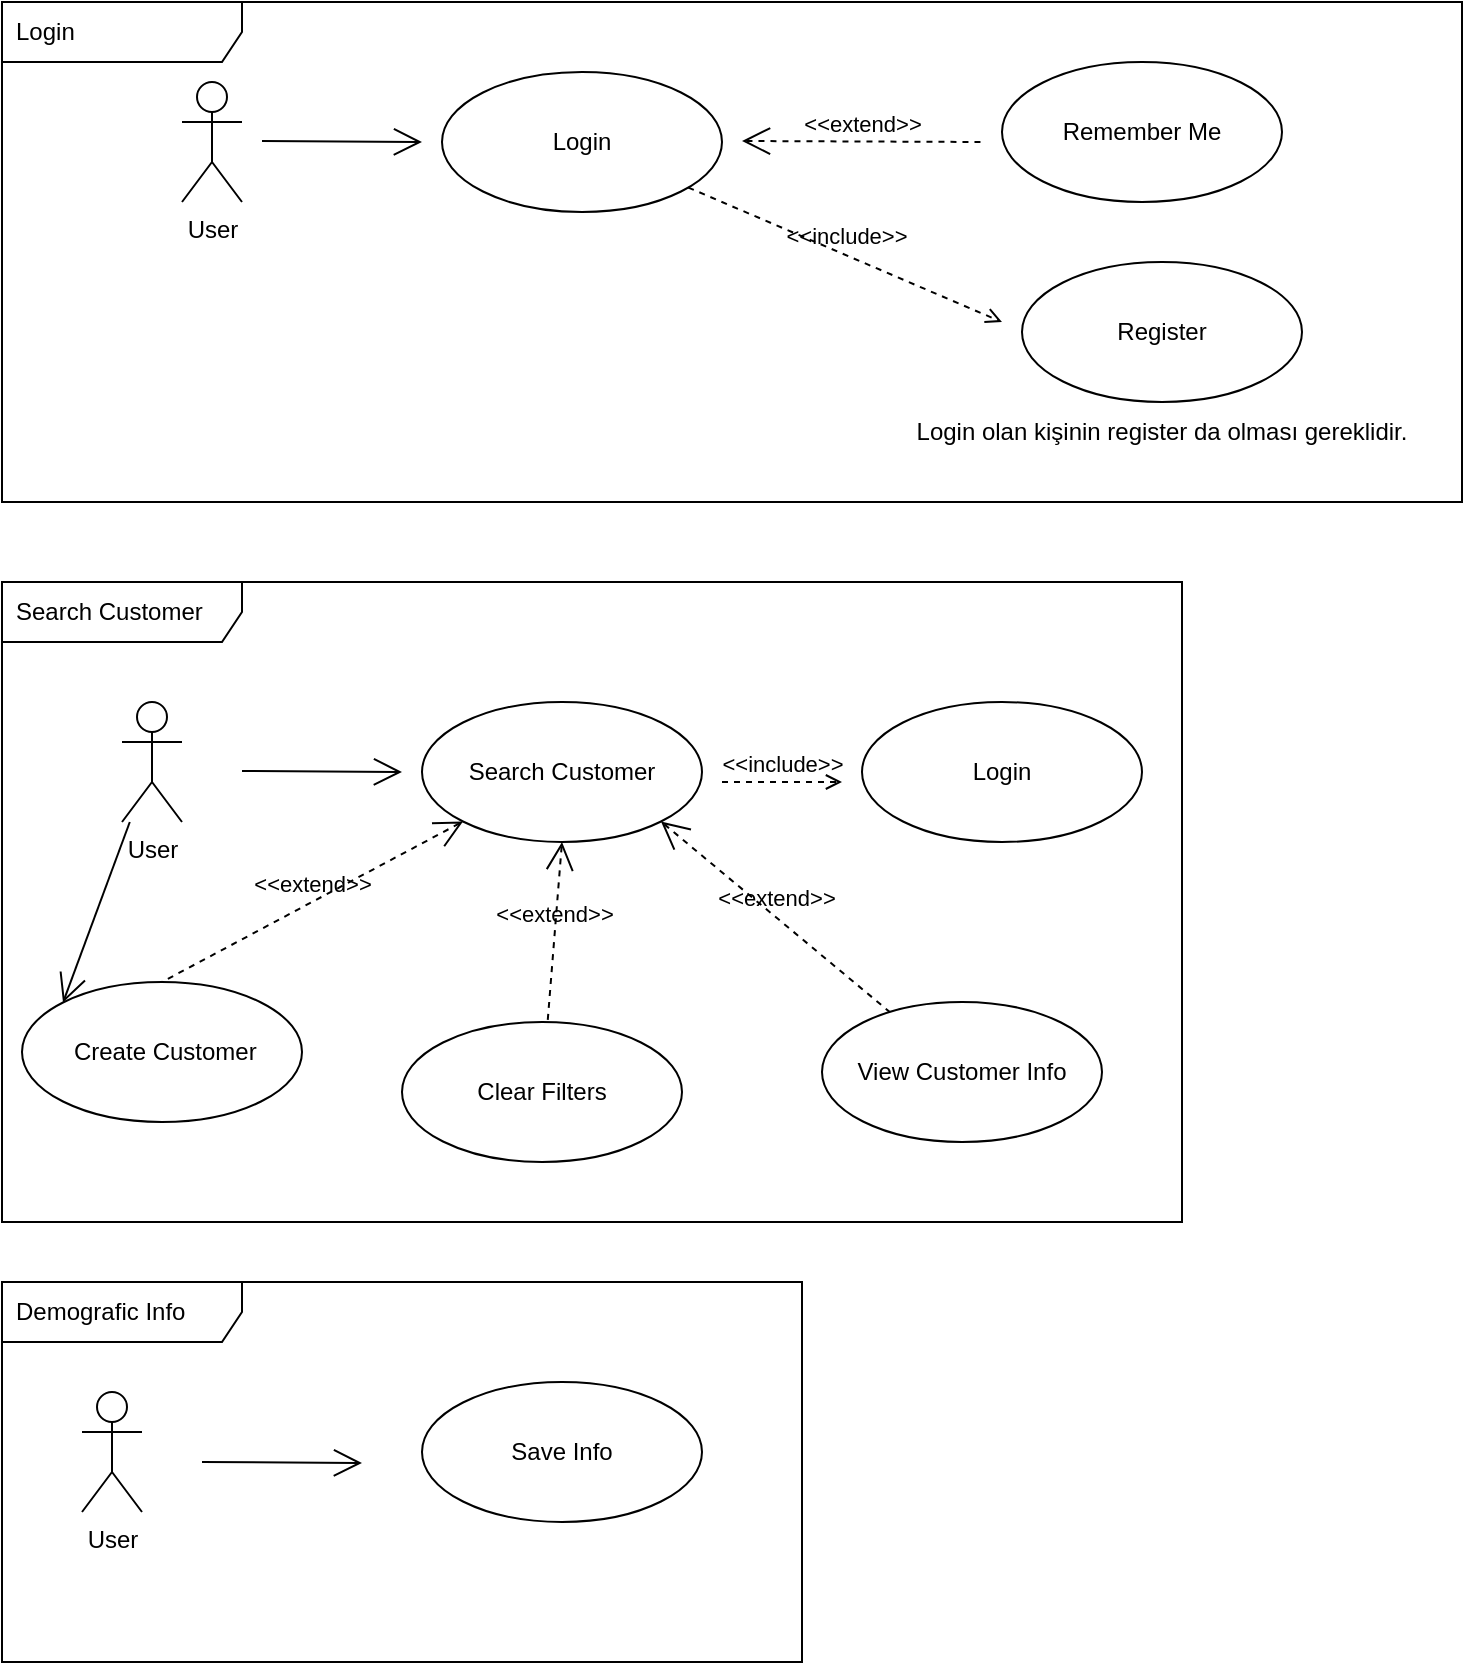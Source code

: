 <mxfile version="20.6.0" type="github">
  <diagram id="4XTUWVQLgmnkEs-PmV8G" name="Page-1">
    <mxGraphModel dx="1422" dy="762" grid="1" gridSize="10" guides="1" tooltips="1" connect="1" arrows="1" fold="1" page="1" pageScale="1" pageWidth="850" pageHeight="1100" math="0" shadow="0">
      <root>
        <mxCell id="0" />
        <mxCell id="1" parent="0" />
        <mxCell id="Qdgd8KZ7vwP6i4gmjzOv-12" value="Search Customer" style="shape=umlFrame;whiteSpace=wrap;html=1;width=120;height=30;boundedLbl=1;verticalAlign=middle;align=left;spacingLeft=5;" vertex="1" parent="1">
          <mxGeometry x="20" y="330" width="590" height="320" as="geometry" />
        </mxCell>
        <mxCell id="Qdgd8KZ7vwP6i4gmjzOv-1" value="Login" style="shape=umlFrame;whiteSpace=wrap;html=1;width=120;height=30;boundedLbl=1;verticalAlign=middle;align=left;spacingLeft=5;" vertex="1" parent="1">
          <mxGeometry x="20" y="40" width="730" height="250" as="geometry" />
        </mxCell>
        <mxCell id="Qdgd8KZ7vwP6i4gmjzOv-2" value="User" style="shape=umlActor;verticalLabelPosition=bottom;verticalAlign=top;html=1;" vertex="1" parent="1">
          <mxGeometry x="110" y="80" width="30" height="60" as="geometry" />
        </mxCell>
        <mxCell id="Qdgd8KZ7vwP6i4gmjzOv-5" value="Login" style="ellipse;whiteSpace=wrap;html=1;" vertex="1" parent="1">
          <mxGeometry x="240" y="75" width="140" height="70" as="geometry" />
        </mxCell>
        <mxCell id="Qdgd8KZ7vwP6i4gmjzOv-6" value="" style="endArrow=open;endFill=1;endSize=12;html=1;rounded=0;" edge="1" parent="1">
          <mxGeometry width="160" relative="1" as="geometry">
            <mxPoint x="150" y="109.5" as="sourcePoint" />
            <mxPoint x="230" y="110" as="targetPoint" />
          </mxGeometry>
        </mxCell>
        <mxCell id="Qdgd8KZ7vwP6i4gmjzOv-7" value="Remember Me" style="ellipse;whiteSpace=wrap;html=1;" vertex="1" parent="1">
          <mxGeometry x="520" y="70" width="140" height="70" as="geometry" />
        </mxCell>
        <mxCell id="Qdgd8KZ7vwP6i4gmjzOv-8" value="&amp;lt;&amp;lt;extend&amp;gt;&amp;gt;" style="edgeStyle=none;html=1;startArrow=open;endArrow=none;startSize=12;verticalAlign=bottom;dashed=1;labelBackgroundColor=none;rounded=0;" edge="1" parent="1">
          <mxGeometry width="160" relative="1" as="geometry">
            <mxPoint x="390" y="109.5" as="sourcePoint" />
            <mxPoint x="510" y="110" as="targetPoint" />
          </mxGeometry>
        </mxCell>
        <mxCell id="Qdgd8KZ7vwP6i4gmjzOv-9" value="Register" style="ellipse;whiteSpace=wrap;html=1;" vertex="1" parent="1">
          <mxGeometry x="530" y="170" width="140" height="70" as="geometry" />
        </mxCell>
        <mxCell id="Qdgd8KZ7vwP6i4gmjzOv-10" value="&amp;lt;&amp;lt;include&amp;gt;&amp;gt;" style="html=1;verticalAlign=bottom;labelBackgroundColor=none;endArrow=open;endFill=0;dashed=1;rounded=0;" edge="1" parent="1" source="Qdgd8KZ7vwP6i4gmjzOv-5">
          <mxGeometry width="160" relative="1" as="geometry">
            <mxPoint x="360" y="200" as="sourcePoint" />
            <mxPoint x="520" y="200" as="targetPoint" />
          </mxGeometry>
        </mxCell>
        <mxCell id="Qdgd8KZ7vwP6i4gmjzOv-11" value="Login olan kişinin register da olması gereklidir." style="text;html=1;strokeColor=none;fillColor=none;align=center;verticalAlign=middle;whiteSpace=wrap;rounded=0;" vertex="1" parent="1">
          <mxGeometry x="460" y="240" width="280" height="30" as="geometry" />
        </mxCell>
        <mxCell id="Qdgd8KZ7vwP6i4gmjzOv-13" value="User" style="shape=umlActor;verticalLabelPosition=bottom;verticalAlign=top;html=1;" vertex="1" parent="1">
          <mxGeometry x="80" y="390" width="30" height="60" as="geometry" />
        </mxCell>
        <mxCell id="Qdgd8KZ7vwP6i4gmjzOv-14" value="Search Customer" style="ellipse;whiteSpace=wrap;html=1;" vertex="1" parent="1">
          <mxGeometry x="230" y="390" width="140" height="70" as="geometry" />
        </mxCell>
        <mxCell id="Qdgd8KZ7vwP6i4gmjzOv-15" value="&amp;nbsp;Create Customer" style="ellipse;whiteSpace=wrap;html=1;" vertex="1" parent="1">
          <mxGeometry x="30" y="530" width="140" height="70" as="geometry" />
        </mxCell>
        <mxCell id="Qdgd8KZ7vwP6i4gmjzOv-16" value="" style="endArrow=open;endFill=1;endSize=12;html=1;rounded=0;" edge="1" parent="1">
          <mxGeometry width="160" relative="1" as="geometry">
            <mxPoint x="140" y="424.5" as="sourcePoint" />
            <mxPoint x="220" y="425" as="targetPoint" />
          </mxGeometry>
        </mxCell>
        <mxCell id="Qdgd8KZ7vwP6i4gmjzOv-20" value="&amp;lt;&amp;lt;extend&amp;gt;&amp;gt;" style="edgeStyle=none;html=1;startArrow=open;endArrow=none;startSize=12;verticalAlign=bottom;dashed=1;labelBackgroundColor=none;rounded=0;entryX=0.5;entryY=0;entryDx=0;entryDy=0;exitX=0;exitY=1;exitDx=0;exitDy=0;" edge="1" parent="1" source="Qdgd8KZ7vwP6i4gmjzOv-14" target="Qdgd8KZ7vwP6i4gmjzOv-15">
          <mxGeometry width="160" relative="1" as="geometry">
            <mxPoint x="305" y="470" as="sourcePoint" />
            <mxPoint x="425" y="470.5" as="targetPoint" />
          </mxGeometry>
        </mxCell>
        <mxCell id="Qdgd8KZ7vwP6i4gmjzOv-22" value="Demografic Info" style="shape=umlFrame;whiteSpace=wrap;html=1;width=120;height=30;boundedLbl=1;verticalAlign=middle;align=left;spacingLeft=5;" vertex="1" parent="1">
          <mxGeometry x="20" y="680" width="400" height="190" as="geometry" />
        </mxCell>
        <mxCell id="Qdgd8KZ7vwP6i4gmjzOv-23" value="User" style="shape=umlActor;verticalLabelPosition=bottom;verticalAlign=top;html=1;" vertex="1" parent="1">
          <mxGeometry x="60" y="735" width="30" height="60" as="geometry" />
        </mxCell>
        <mxCell id="Qdgd8KZ7vwP6i4gmjzOv-24" value="Save Info" style="ellipse;whiteSpace=wrap;html=1;" vertex="1" parent="1">
          <mxGeometry x="230" y="730" width="140" height="70" as="geometry" />
        </mxCell>
        <mxCell id="Qdgd8KZ7vwP6i4gmjzOv-25" value="" style="endArrow=open;endFill=1;endSize=12;html=1;rounded=0;" edge="1" parent="1">
          <mxGeometry width="160" relative="1" as="geometry">
            <mxPoint x="120" y="770" as="sourcePoint" />
            <mxPoint x="200" y="770.5" as="targetPoint" />
          </mxGeometry>
        </mxCell>
        <mxCell id="Qdgd8KZ7vwP6i4gmjzOv-27" value="Login" style="ellipse;whiteSpace=wrap;html=1;" vertex="1" parent="1">
          <mxGeometry x="450" y="390" width="140" height="70" as="geometry" />
        </mxCell>
        <mxCell id="Qdgd8KZ7vwP6i4gmjzOv-28" value="&amp;lt;&amp;lt;include&amp;gt;&amp;gt;" style="html=1;verticalAlign=bottom;labelBackgroundColor=none;endArrow=open;endFill=0;dashed=1;rounded=0;" edge="1" parent="1">
          <mxGeometry width="160" relative="1" as="geometry">
            <mxPoint x="380" y="430" as="sourcePoint" />
            <mxPoint x="440" y="430" as="targetPoint" />
          </mxGeometry>
        </mxCell>
        <mxCell id="Qdgd8KZ7vwP6i4gmjzOv-29" value="View Customer Info" style="ellipse;whiteSpace=wrap;html=1;" vertex="1" parent="1">
          <mxGeometry x="430" y="540" width="140" height="70" as="geometry" />
        </mxCell>
        <mxCell id="Qdgd8KZ7vwP6i4gmjzOv-30" value="&amp;lt;&amp;lt;extend&amp;gt;&amp;gt;" style="edgeStyle=none;html=1;startArrow=open;endArrow=none;startSize=12;verticalAlign=bottom;dashed=1;labelBackgroundColor=none;rounded=0;exitX=1;exitY=1;exitDx=0;exitDy=0;" edge="1" parent="1" source="Qdgd8KZ7vwP6i4gmjzOv-14" target="Qdgd8KZ7vwP6i4gmjzOv-29">
          <mxGeometry width="160" relative="1" as="geometry">
            <mxPoint x="310" y="470" as="sourcePoint" />
            <mxPoint x="310" y="560" as="targetPoint" />
          </mxGeometry>
        </mxCell>
        <mxCell id="Qdgd8KZ7vwP6i4gmjzOv-31" value="Clear Filters" style="ellipse;whiteSpace=wrap;html=1;" vertex="1" parent="1">
          <mxGeometry x="220" y="550" width="140" height="70" as="geometry" />
        </mxCell>
        <mxCell id="Qdgd8KZ7vwP6i4gmjzOv-32" value="&amp;lt;&amp;lt;extend&amp;gt;&amp;gt;" style="edgeStyle=none;html=1;startArrow=open;endArrow=none;startSize=12;verticalAlign=bottom;dashed=1;labelBackgroundColor=none;rounded=0;exitX=0.5;exitY=1;exitDx=0;exitDy=0;" edge="1" parent="1" source="Qdgd8KZ7vwP6i4gmjzOv-14" target="Qdgd8KZ7vwP6i4gmjzOv-31">
          <mxGeometry width="160" relative="1" as="geometry">
            <mxPoint x="310" y="470" as="sourcePoint" />
            <mxPoint x="310" y="560" as="targetPoint" />
          </mxGeometry>
        </mxCell>
        <mxCell id="Qdgd8KZ7vwP6i4gmjzOv-33" value="" style="endArrow=open;endFill=1;endSize=12;html=1;rounded=0;entryX=0;entryY=0;entryDx=0;entryDy=0;" edge="1" parent="1" source="Qdgd8KZ7vwP6i4gmjzOv-13" target="Qdgd8KZ7vwP6i4gmjzOv-15">
          <mxGeometry width="160" relative="1" as="geometry">
            <mxPoint x="150" y="434.5" as="sourcePoint" />
            <mxPoint x="230" y="435" as="targetPoint" />
          </mxGeometry>
        </mxCell>
      </root>
    </mxGraphModel>
  </diagram>
</mxfile>
